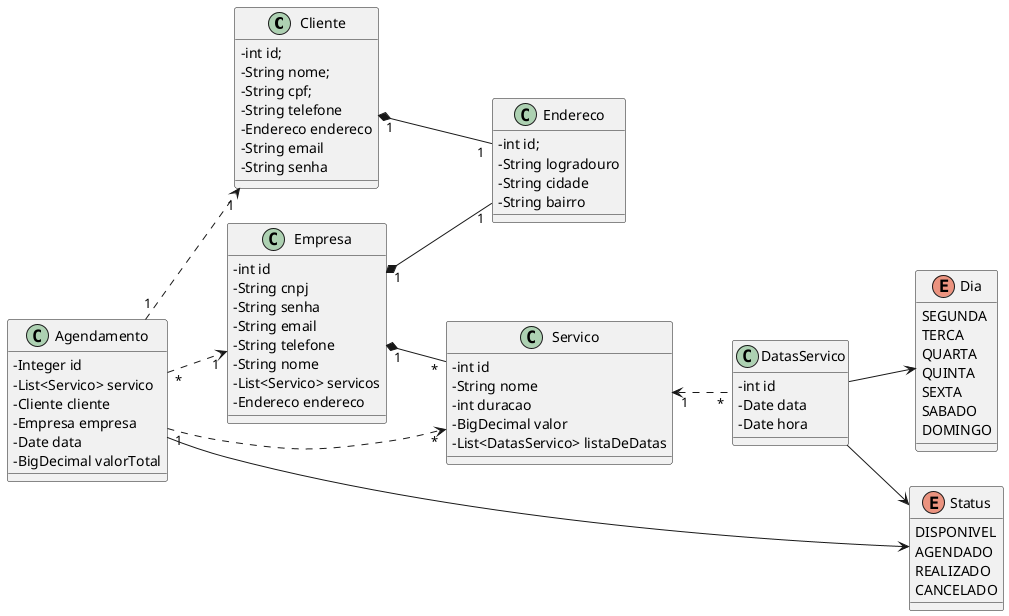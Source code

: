 @startuml

left to right direction
skinparam classAttributeIconSize 0


class Cliente {
    -int id;
    -String nome;
    -String cpf;
    -String telefone
    -Endereco endereco
    -String email
    -String senha
}

class Endereco {
    -int id;
    -String logradouro
    -String cidade
    -String bairro
}

class Servico {
    -int id
    -String nome
    -int duracao
    -BigDecimal valor
    -List<DatasServico> listaDeDatas
}
class DatasServico{
-int id
-Date data
-Date hora
}
enum Status{
    DISPONIVEL
    AGENDADO
    REALIZADO
    CANCELADO
}
enum Dia{
    SEGUNDA
    TERCA
    QUARTA
    QUINTA
    SEXTA
    SABADO
    DOMINGO
}

class Agendamento {
    -Integer id
    -List<Servico> servico
    -Cliente cliente
    -Empresa empresa
    -Date data
    -BigDecimal valorTotal
}

class Empresa {
    -int id
    -String cnpj
    -String senha
    -String email
    -String telefone
    -String nome
    -List<Servico> servicos
    -Endereco endereco
}

Cliente "1" *-- "1" Endereco
Empresa "1" *-- "1" Endereco
Empresa "1" *-- "*" Servico
Agendamento "*" ..> "1" Empresa
Agendamento "1" ..> "1" Cliente
Agendamento "1" ..> "*" Servico
Servico "1" <.. "*" DatasServico
DatasServico --> Dia
DatasServico --> Status
Agendamento --> Status
@enduml
